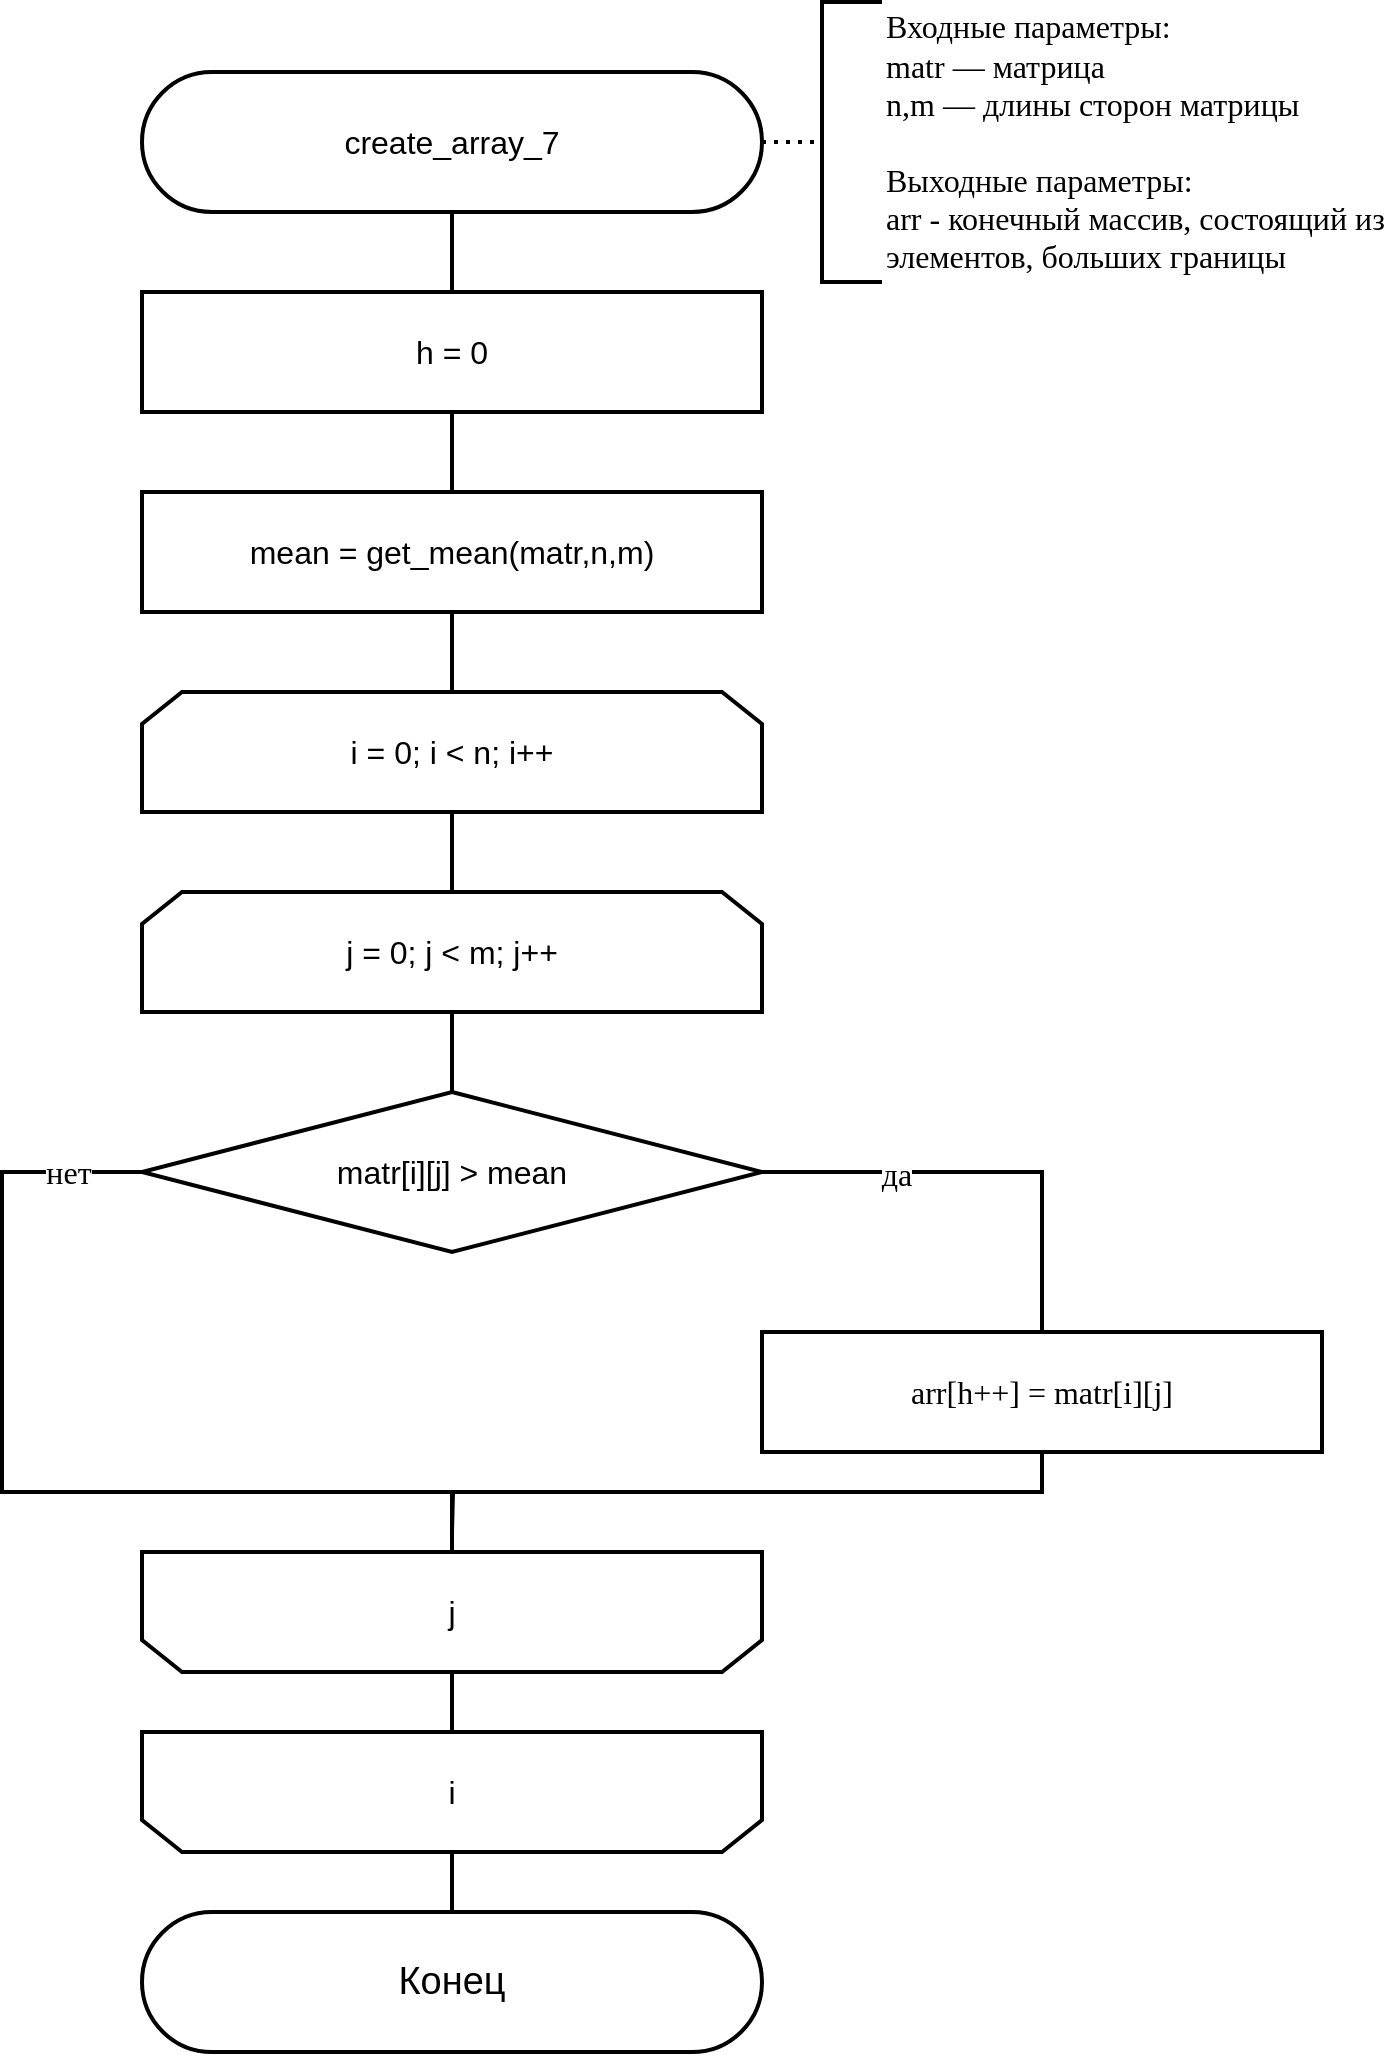 <mxfile version="22.1.3" type="device" pages="3">
  <diagram name="EndsWith3AndWith5UnderMinorDiagonalCount" id="fk6J86xwY50ENDCyKhGJ">
    <mxGraphModel dx="2049" dy="1083" grid="0" gridSize="10" guides="1" tooltips="1" connect="1" arrows="1" fold="1" page="1" pageScale="1" pageWidth="1600" pageHeight="1200" math="0" shadow="0">
      <root>
        <mxCell id="0" />
        <mxCell id="1" parent="0" />
        <mxCell id="Dx3A27PK3qYm2y0LI6H_-5" style="edgeStyle=orthogonalEdgeStyle;rounded=0;orthogonalLoop=1;jettySize=auto;html=1;exitX=0.5;exitY=1;exitDx=0;exitDy=0;entryX=0.5;entryY=0;entryDx=0;entryDy=0;fontFamily=Helvetica;fontSize=16;fontColor=default;endArrow=none;endFill=0;strokeWidth=2;" parent="1" source="Dx3A27PK3qYm2y0LI6H_-1" target="Dx3A27PK3qYm2y0LI6H_-4" edge="1">
          <mxGeometry relative="1" as="geometry" />
        </mxCell>
        <mxCell id="Dx3A27PK3qYm2y0LI6H_-1" value="&lt;font style=&quot;font-size: 16px;&quot;&gt;create_array_7&lt;/font&gt;" style="rounded=1;whiteSpace=wrap;html=1;arcSize=50;strokeWidth=2;fontFamily=Helvetica;fontSize=16;" parent="1" vertex="1">
          <mxGeometry x="380" y="180" width="310" height="70" as="geometry" />
        </mxCell>
        <mxCell id="Dx3A27PK3qYm2y0LI6H_-2" value="&lt;font face=&quot;Cascadia Mono&quot; style=&quot;font-size: 16px;&quot;&gt;Входные параметры:&lt;br style=&quot;font-size: 16px;&quot;&gt;matr — матрица&lt;br style=&quot;font-size: 16px;&quot;&gt;n,m — длины сторон матрицы&lt;br style=&quot;font-size: 16px;&quot;&gt;&lt;br style=&quot;font-size: 16px;&quot;&gt;Выходные параметры:&lt;br style=&quot;font-size: 16px;&quot;&gt;arr - конечный массив, состоящий из&lt;br&gt;элементов, больших границы&lt;br style=&quot;font-size: 16px;&quot;&gt;&lt;/font&gt;" style="strokeWidth=2;html=1;shape=mxgraph.flowchart.annotation_1;align=left;pointerEvents=1;rounded=1;strokeColor=default;verticalAlign=middle;fontFamily=Helvetica;fontSize=16;fontColor=default;fillColor=default;spacingLeft=30;" parent="1" vertex="1">
          <mxGeometry x="720" y="145" width="30" height="140" as="geometry" />
        </mxCell>
        <mxCell id="Dx3A27PK3qYm2y0LI6H_-3" style="rounded=0;orthogonalLoop=1;jettySize=auto;html=1;exitX=1;exitY=0.5;exitDx=0;exitDy=0;entryX=0;entryY=0.5;entryDx=0;entryDy=0;entryPerimeter=0;fontFamily=Helvetica;fontSize=16;fontColor=default;dashed=1;strokeWidth=2;endArrow=none;endFill=0;dashPattern=1 2;" parent="1" source="Dx3A27PK3qYm2y0LI6H_-1" target="Dx3A27PK3qYm2y0LI6H_-2" edge="1">
          <mxGeometry relative="1" as="geometry" />
        </mxCell>
        <mxCell id="Dx3A27PK3qYm2y0LI6H_-7" style="edgeStyle=orthogonalEdgeStyle;shape=connector;rounded=0;orthogonalLoop=1;jettySize=auto;html=1;exitX=0.5;exitY=1;exitDx=0;exitDy=0;entryX=0.5;entryY=0;entryDx=0;entryDy=0;labelBackgroundColor=default;strokeColor=default;strokeWidth=2;align=center;verticalAlign=middle;fontFamily=Helvetica;fontSize=16;fontColor=default;endArrow=none;endFill=0;" parent="1" source="Dx3A27PK3qYm2y0LI6H_-4" target="Dx3A27PK3qYm2y0LI6H_-6" edge="1">
          <mxGeometry relative="1" as="geometry" />
        </mxCell>
        <mxCell id="Dx3A27PK3qYm2y0LI6H_-4" value="h = 0" style="rounded=0;whiteSpace=wrap;html=1;strokeColor=default;strokeWidth=2;align=center;verticalAlign=middle;fontFamily=Helvetica;fontSize=16;fontColor=default;fillColor=default;" parent="1" vertex="1">
          <mxGeometry x="380" y="290" width="310" height="60" as="geometry" />
        </mxCell>
        <mxCell id="Dx3A27PK3qYm2y0LI6H_-11" style="edgeStyle=orthogonalEdgeStyle;shape=connector;rounded=0;orthogonalLoop=1;jettySize=auto;html=1;exitX=0.5;exitY=1;exitDx=0;exitDy=0;entryX=0.5;entryY=0;entryDx=0;entryDy=0;labelBackgroundColor=default;strokeColor=default;strokeWidth=2;align=center;verticalAlign=middle;fontFamily=Helvetica;fontSize=16;fontColor=default;endArrow=none;endFill=0;" parent="1" source="Dx3A27PK3qYm2y0LI6H_-6" target="Dx3A27PK3qYm2y0LI6H_-9" edge="1">
          <mxGeometry relative="1" as="geometry" />
        </mxCell>
        <mxCell id="Dx3A27PK3qYm2y0LI6H_-6" value="mean = get_mean(matr,n,m)" style="rounded=0;whiteSpace=wrap;html=1;strokeColor=default;strokeWidth=2;align=center;verticalAlign=middle;fontFamily=Helvetica;fontSize=16;fontColor=default;fillColor=default;" parent="1" vertex="1">
          <mxGeometry x="380" y="390" width="310" height="60" as="geometry" />
        </mxCell>
        <mxCell id="Dx3A27PK3qYm2y0LI6H_-15" style="edgeStyle=orthogonalEdgeStyle;shape=connector;rounded=0;orthogonalLoop=1;jettySize=auto;html=1;exitX=0.5;exitY=1;exitDx=0;exitDy=0;entryX=0.5;entryY=0;entryDx=0;entryDy=0;labelBackgroundColor=default;strokeColor=default;strokeWidth=2;align=center;verticalAlign=middle;fontFamily=Cascadia Mono;fontSize=16;fontColor=default;endArrow=none;endFill=0;" parent="1" source="Dx3A27PK3qYm2y0LI6H_-9" target="Dx3A27PK3qYm2y0LI6H_-12" edge="1">
          <mxGeometry relative="1" as="geometry" />
        </mxCell>
        <mxCell id="Dx3A27PK3qYm2y0LI6H_-9" value="i = 0; i &amp;lt; n; i++" style="shape=loopLimit;whiteSpace=wrap;html=1;rounded=0;strokeColor=default;strokeWidth=2;align=center;verticalAlign=middle;fontFamily=Helvetica;fontSize=16;fontColor=default;fillColor=default;arcSize=0;" parent="1" vertex="1">
          <mxGeometry x="380" y="490" width="310" height="60" as="geometry" />
        </mxCell>
        <mxCell id="Dx3A27PK3qYm2y0LI6H_-14" style="edgeStyle=orthogonalEdgeStyle;shape=connector;rounded=0;orthogonalLoop=1;jettySize=auto;html=1;exitX=0.5;exitY=1;exitDx=0;exitDy=0;entryX=0.5;entryY=0;entryDx=0;entryDy=0;labelBackgroundColor=default;strokeColor=default;strokeWidth=2;align=center;verticalAlign=middle;fontFamily=Cascadia Mono;fontSize=16;fontColor=default;endArrow=none;endFill=0;" parent="1" source="Dx3A27PK3qYm2y0LI6H_-10" target="Dx3A27PK3qYm2y0LI6H_-13" edge="1">
          <mxGeometry relative="1" as="geometry" />
        </mxCell>
        <mxCell id="Dx3A27PK3qYm2y0LI6H_-10" value="j" style="shape=loopLimit;whiteSpace=wrap;html=1;rounded=1;strokeColor=default;strokeWidth=2;align=center;verticalAlign=middle;fontFamily=Helvetica;fontSize=16;fontColor=default;fillColor=default;arcSize=0;flipV=1;" parent="1" vertex="1">
          <mxGeometry x="380" y="920" width="310" height="60" as="geometry" />
        </mxCell>
        <mxCell id="Dx3A27PK3qYm2y0LI6H_-17" style="edgeStyle=orthogonalEdgeStyle;shape=connector;rounded=0;orthogonalLoop=1;jettySize=auto;html=1;exitX=0.5;exitY=1;exitDx=0;exitDy=0;entryX=0.5;entryY=0;entryDx=0;entryDy=0;labelBackgroundColor=default;strokeColor=default;strokeWidth=2;align=center;verticalAlign=middle;fontFamily=Cascadia Mono;fontSize=16;fontColor=default;endArrow=none;endFill=0;" parent="1" source="Dx3A27PK3qYm2y0LI6H_-12" target="Dx3A27PK3qYm2y0LI6H_-16" edge="1">
          <mxGeometry relative="1" as="geometry" />
        </mxCell>
        <mxCell id="Dx3A27PK3qYm2y0LI6H_-12" value="j = 0; j &amp;lt; m; j++" style="shape=loopLimit;whiteSpace=wrap;html=1;rounded=0;strokeColor=default;strokeWidth=2;align=center;verticalAlign=middle;fontFamily=Helvetica;fontSize=16;fontColor=default;fillColor=default;arcSize=0;size=20;" parent="1" vertex="1">
          <mxGeometry x="380" y="590" width="310" height="60" as="geometry" />
        </mxCell>
        <mxCell id="Dx3A27PK3qYm2y0LI6H_-34" style="edgeStyle=orthogonalEdgeStyle;shape=connector;rounded=0;orthogonalLoop=1;jettySize=auto;html=1;exitX=0.5;exitY=1;exitDx=0;exitDy=0;entryX=0.5;entryY=0;entryDx=0;entryDy=0;labelBackgroundColor=default;strokeColor=default;strokeWidth=2;align=center;verticalAlign=middle;fontFamily=Cascadia Mono;fontSize=16;fontColor=default;endArrow=none;endFill=0;" parent="1" source="Dx3A27PK3qYm2y0LI6H_-13" target="Dx3A27PK3qYm2y0LI6H_-33" edge="1">
          <mxGeometry relative="1" as="geometry" />
        </mxCell>
        <mxCell id="Dx3A27PK3qYm2y0LI6H_-13" value="i" style="shape=loopLimit;whiteSpace=wrap;html=1;rounded=1;strokeColor=default;strokeWidth=2;align=center;verticalAlign=middle;fontFamily=Helvetica;fontSize=16;fontColor=default;fillColor=default;arcSize=0;flipV=1;" parent="1" vertex="1">
          <mxGeometry x="380" y="1010" width="310" height="60" as="geometry" />
        </mxCell>
        <mxCell id="Dx3A27PK3qYm2y0LI6H_-19" style="edgeStyle=orthogonalEdgeStyle;shape=connector;rounded=0;orthogonalLoop=1;jettySize=auto;html=1;exitX=1;exitY=0.5;exitDx=0;exitDy=0;entryX=0.5;entryY=0;entryDx=0;entryDy=0;labelBackgroundColor=default;strokeColor=default;strokeWidth=2;align=center;verticalAlign=middle;fontFamily=Cascadia Mono;fontSize=16;fontColor=default;endArrow=none;endFill=0;" parent="1" source="Dx3A27PK3qYm2y0LI6H_-16" target="Dx3A27PK3qYm2y0LI6H_-18" edge="1">
          <mxGeometry relative="1" as="geometry" />
        </mxCell>
        <mxCell id="Dx3A27PK3qYm2y0LI6H_-28" value="да" style="edgeLabel;html=1;align=center;verticalAlign=middle;resizable=0;points=[];fontSize=16;fontFamily=Cascadia Mono;fontColor=default;" parent="Dx3A27PK3qYm2y0LI6H_-19" vertex="1" connectable="0">
          <mxGeometry x="-0.39" y="-1" relative="1" as="geometry">
            <mxPoint as="offset" />
          </mxGeometry>
        </mxCell>
        <mxCell id="Dx3A27PK3qYm2y0LI6H_-26" style="edgeStyle=orthogonalEdgeStyle;shape=connector;rounded=0;orthogonalLoop=1;jettySize=auto;html=1;exitX=0;exitY=0.5;exitDx=0;exitDy=0;labelBackgroundColor=default;strokeColor=default;strokeWidth=2;align=center;verticalAlign=middle;fontFamily=Cascadia Mono;fontSize=16;fontColor=default;endArrow=none;endFill=0;entryX=0.5;entryY=0;entryDx=0;entryDy=0;" parent="1" source="Dx3A27PK3qYm2y0LI6H_-16" target="Dx3A27PK3qYm2y0LI6H_-10" edge="1">
          <mxGeometry relative="1" as="geometry">
            <Array as="points">
              <mxPoint x="310" y="730" />
              <mxPoint x="310" y="890" />
              <mxPoint x="535" y="890" />
            </Array>
            <mxPoint x="530" y="980" as="targetPoint" />
          </mxGeometry>
        </mxCell>
        <mxCell id="Dx3A27PK3qYm2y0LI6H_-27" value="нет" style="edgeLabel;html=1;align=center;verticalAlign=middle;resizable=0;points=[];fontSize=16;fontFamily=Cascadia Mono;fontColor=default;" parent="Dx3A27PK3qYm2y0LI6H_-26" vertex="1" connectable="0">
          <mxGeometry x="-0.848" y="5" relative="1" as="geometry">
            <mxPoint y="-5" as="offset" />
          </mxGeometry>
        </mxCell>
        <mxCell id="Dx3A27PK3qYm2y0LI6H_-16" value="matr[i][j] &amp;gt; mean" style="rhombus;whiteSpace=wrap;html=1;rounded=0;strokeColor=default;strokeWidth=2;align=center;verticalAlign=middle;fontFamily=Helvetica;fontSize=16;fontColor=default;fillColor=default;arcSize=0;" parent="1" vertex="1">
          <mxGeometry x="380" y="690" width="310" height="80" as="geometry" />
        </mxCell>
        <mxCell id="Dx3A27PK3qYm2y0LI6H_-25" style="edgeStyle=orthogonalEdgeStyle;shape=connector;rounded=0;orthogonalLoop=1;jettySize=auto;html=1;exitX=0.5;exitY=1;exitDx=0;exitDy=0;entryX=0.5;entryY=0;entryDx=0;entryDy=0;labelBackgroundColor=default;strokeColor=default;strokeWidth=2;align=center;verticalAlign=middle;fontFamily=Cascadia Mono;fontSize=16;fontColor=default;endArrow=none;endFill=0;" parent="1" source="Dx3A27PK3qYm2y0LI6H_-18" edge="1">
          <mxGeometry relative="1" as="geometry">
            <mxPoint x="535" y="910" as="targetPoint" />
          </mxGeometry>
        </mxCell>
        <mxCell id="Dx3A27PK3qYm2y0LI6H_-18" value="arr[h++] = matr[i][j]" style="rounded=0;whiteSpace=wrap;html=1;strokeColor=default;strokeWidth=2;align=center;verticalAlign=middle;fontFamily=Cascadia Mono;fontSize=16;fontColor=default;fillColor=default;" parent="1" vertex="1">
          <mxGeometry x="690" y="810" width="280" height="60" as="geometry" />
        </mxCell>
        <mxCell id="Dx3A27PK3qYm2y0LI6H_-33" value="&lt;font style=&quot;font-size: 19px;&quot;&gt;Конец&lt;/font&gt;" style="rounded=1;whiteSpace=wrap;html=1;arcSize=50;strokeWidth=2;fontFamily=Helvetica;fontSize=19;" parent="1" vertex="1">
          <mxGeometry x="380" y="1100" width="310" height="70" as="geometry" />
        </mxCell>
      </root>
    </mxGraphModel>
  </diagram>
  <diagram id="q-QGk_TiaAlGRaMOx_p1" name="CreateArrayAboveThreshold">
    <mxGraphModel dx="1371" dy="884" grid="1" gridSize="10" guides="1" tooltips="1" connect="1" arrows="1" fold="1" page="1" pageScale="1" pageWidth="1600" pageHeight="1200" math="0" shadow="0">
      <root>
        <mxCell id="0" />
        <mxCell id="1" parent="0" />
        <mxCell id="G_j7bIVwT-zga_MA3Yqq-1" style="edgeStyle=orthogonalEdgeStyle;rounded=0;orthogonalLoop=1;jettySize=auto;html=1;exitX=0.5;exitY=1;exitDx=0;exitDy=0;entryX=0.5;entryY=0;entryDx=0;entryDy=0;fontFamily=Helvetica;fontSize=12;fontColor=default;endArrow=none;endFill=0;strokeWidth=2;" edge="1" parent="1" source="G_j7bIVwT-zga_MA3Yqq-2" target="G_j7bIVwT-zga_MA3Yqq-6">
          <mxGeometry relative="1" as="geometry" />
        </mxCell>
        <mxCell id="G_j7bIVwT-zga_MA3Yqq-2" value="&lt;font face=&quot;Cascadia Mono&quot;&gt;CreateArrayAboveThreshold&lt;/font&gt;" style="rounded=1;whiteSpace=wrap;html=1;arcSize=50;strokeWidth=2;" vertex="1" parent="1">
          <mxGeometry x="380" y="180" width="310" height="70" as="geometry" />
        </mxCell>
        <mxCell id="G_j7bIVwT-zga_MA3Yqq-3" value="&lt;font face=&quot;Cascadia Mono&quot;&gt;Входные параметры:&lt;br&gt;matrix — матрица&lt;br&gt;sideLength — длина стороны квадратной матрицы&lt;br&gt;threshold — граница, выше к-рой будут&lt;br&gt;выбираться числа&lt;br&gt;&lt;br&gt;Выходные параметры:&lt;br&gt;arrayLength — длина массива&lt;br&gt;&lt;br&gt;Возвращает:&lt;br&gt;новый массив&lt;br&gt;&lt;/font&gt;" style="strokeWidth=2;html=1;shape=mxgraph.flowchart.annotation_1;align=left;pointerEvents=1;rounded=1;strokeColor=default;verticalAlign=middle;fontFamily=Helvetica;fontSize=12;fontColor=default;fillColor=default;spacingLeft=30;" vertex="1" parent="1">
          <mxGeometry x="720" y="145" width="30" height="185" as="geometry" />
        </mxCell>
        <mxCell id="G_j7bIVwT-zga_MA3Yqq-4" style="rounded=0;orthogonalLoop=1;jettySize=auto;html=1;exitX=1;exitY=0.5;exitDx=0;exitDy=0;entryX=0;entryY=0.5;entryDx=0;entryDy=0;entryPerimeter=0;fontFamily=Helvetica;fontSize=12;fontColor=default;dashed=1;strokeWidth=2;endArrow=none;endFill=0;dashPattern=1 2;" edge="1" parent="1" source="G_j7bIVwT-zga_MA3Yqq-2" target="G_j7bIVwT-zga_MA3Yqq-3">
          <mxGeometry relative="1" as="geometry" />
        </mxCell>
        <mxCell id="G_j7bIVwT-zga_MA3Yqq-5" style="edgeStyle=orthogonalEdgeStyle;shape=connector;rounded=0;orthogonalLoop=1;jettySize=auto;html=1;exitX=0.5;exitY=1;exitDx=0;exitDy=0;entryX=0.5;entryY=0;entryDx=0;entryDy=0;labelBackgroundColor=default;strokeColor=default;strokeWidth=2;align=center;verticalAlign=middle;fontFamily=Helvetica;fontSize=12;fontColor=default;endArrow=none;endFill=0;" edge="1" parent="1" source="G_j7bIVwT-zga_MA3Yqq-6" target="G_j7bIVwT-zga_MA3Yqq-8">
          <mxGeometry relative="1" as="geometry" />
        </mxCell>
        <mxCell id="G_j7bIVwT-zga_MA3Yqq-6" value="arr = new int[sideLength * sideLength]" style="rounded=0;whiteSpace=wrap;html=1;strokeColor=default;strokeWidth=2;align=center;verticalAlign=middle;fontFamily=Cascadia Mono;fontSize=12;fontColor=default;fillColor=default;" vertex="1" parent="1">
          <mxGeometry x="380" y="290" width="310" height="60" as="geometry" />
        </mxCell>
        <mxCell id="G_j7bIVwT-zga_MA3Yqq-7" style="edgeStyle=orthogonalEdgeStyle;shape=connector;rounded=0;orthogonalLoop=1;jettySize=auto;html=1;exitX=0.5;exitY=1;exitDx=0;exitDy=0;entryX=0.5;entryY=0;entryDx=0;entryDy=0;labelBackgroundColor=default;strokeColor=default;strokeWidth=2;align=center;verticalAlign=middle;fontFamily=Helvetica;fontSize=12;fontColor=default;endArrow=none;endFill=0;" edge="1" parent="1" source="G_j7bIVwT-zga_MA3Yqq-8" target="G_j7bIVwT-zga_MA3Yqq-10">
          <mxGeometry relative="1" as="geometry" />
        </mxCell>
        <mxCell id="G_j7bIVwT-zga_MA3Yqq-8" value="arrayLength = 0" style="rounded=0;whiteSpace=wrap;html=1;strokeColor=default;strokeWidth=2;align=center;verticalAlign=middle;fontFamily=Cascadia Mono;fontSize=12;fontColor=default;fillColor=default;" vertex="1" parent="1">
          <mxGeometry x="380" y="390" width="310" height="60" as="geometry" />
        </mxCell>
        <mxCell id="G_j7bIVwT-zga_MA3Yqq-9" style="edgeStyle=orthogonalEdgeStyle;shape=connector;rounded=0;orthogonalLoop=1;jettySize=auto;html=1;exitX=0.5;exitY=1;exitDx=0;exitDy=0;entryX=0.5;entryY=0;entryDx=0;entryDy=0;labelBackgroundColor=default;strokeColor=default;strokeWidth=2;align=center;verticalAlign=middle;fontFamily=Cascadia Mono;fontSize=12;fontColor=default;endArrow=none;endFill=0;" edge="1" parent="1" source="G_j7bIVwT-zga_MA3Yqq-10" target="G_j7bIVwT-zga_MA3Yqq-14">
          <mxGeometry relative="1" as="geometry" />
        </mxCell>
        <mxCell id="G_j7bIVwT-zga_MA3Yqq-10" value="i = 0; i &amp;lt; sideLength; i++" style="shape=loopLimit;whiteSpace=wrap;html=1;rounded=0;strokeColor=default;strokeWidth=2;align=center;verticalAlign=middle;fontFamily=Cascadia Mono;fontSize=12;fontColor=default;fillColor=default;arcSize=0;" vertex="1" parent="1">
          <mxGeometry x="380" y="490" width="310" height="60" as="geometry" />
        </mxCell>
        <mxCell id="G_j7bIVwT-zga_MA3Yqq-11" style="edgeStyle=orthogonalEdgeStyle;shape=connector;rounded=0;orthogonalLoop=1;jettySize=auto;html=1;exitX=0.5;exitY=1;exitDx=0;exitDy=0;entryX=0.5;entryY=0;entryDx=0;entryDy=0;labelBackgroundColor=default;strokeColor=default;strokeWidth=2;align=center;verticalAlign=middle;fontFamily=Cascadia Mono;fontSize=12;fontColor=default;endArrow=none;endFill=0;" edge="1" parent="1" source="G_j7bIVwT-zga_MA3Yqq-12" target="G_j7bIVwT-zga_MA3Yqq-16">
          <mxGeometry relative="1" as="geometry" />
        </mxCell>
        <mxCell id="G_j7bIVwT-zga_MA3Yqq-12" value="j" style="shape=loopLimit;whiteSpace=wrap;html=1;rounded=1;strokeColor=default;strokeWidth=2;align=center;verticalAlign=middle;fontFamily=Cascadia Mono;fontSize=12;fontColor=default;fillColor=default;arcSize=0;flipV=1;" vertex="1" parent="1">
          <mxGeometry x="380" y="910" width="310" height="60" as="geometry" />
        </mxCell>
        <mxCell id="G_j7bIVwT-zga_MA3Yqq-13" style="edgeStyle=orthogonalEdgeStyle;shape=connector;rounded=0;orthogonalLoop=1;jettySize=auto;html=1;exitX=0.5;exitY=1;exitDx=0;exitDy=0;entryX=0.5;entryY=0;entryDx=0;entryDy=0;labelBackgroundColor=default;strokeColor=default;strokeWidth=2;align=center;verticalAlign=middle;fontFamily=Cascadia Mono;fontSize=12;fontColor=default;endArrow=none;endFill=0;" edge="1" parent="1" source="G_j7bIVwT-zga_MA3Yqq-14" target="G_j7bIVwT-zga_MA3Yqq-21">
          <mxGeometry relative="1" as="geometry" />
        </mxCell>
        <mxCell id="G_j7bIVwT-zga_MA3Yqq-14" value="j = 0; j &amp;lt; sideLength; j++" style="shape=loopLimit;whiteSpace=wrap;html=1;rounded=0;strokeColor=default;strokeWidth=2;align=center;verticalAlign=middle;fontFamily=Cascadia Mono;fontSize=12;fontColor=default;fillColor=default;arcSize=0;size=20;" vertex="1" parent="1">
          <mxGeometry x="380" y="590" width="310" height="60" as="geometry" />
        </mxCell>
        <mxCell id="G_j7bIVwT-zga_MA3Yqq-33" style="edgeStyle=orthogonalEdgeStyle;shape=connector;rounded=0;orthogonalLoop=1;jettySize=auto;html=1;exitX=0.5;exitY=1;exitDx=0;exitDy=0;entryX=0.5;entryY=0;entryDx=0;entryDy=0;labelBackgroundColor=default;strokeColor=default;strokeWidth=2;align=center;verticalAlign=middle;fontFamily=Cascadia Mono;fontSize=12;fontColor=default;endArrow=none;endFill=0;" edge="1" parent="1" source="G_j7bIVwT-zga_MA3Yqq-16" target="G_j7bIVwT-zga_MA3Yqq-32">
          <mxGeometry relative="1" as="geometry" />
        </mxCell>
        <mxCell id="G_j7bIVwT-zga_MA3Yqq-16" value="i" style="shape=loopLimit;whiteSpace=wrap;html=1;rounded=1;strokeColor=default;strokeWidth=2;align=center;verticalAlign=middle;fontFamily=Cascadia Mono;fontSize=12;fontColor=default;fillColor=default;arcSize=0;flipV=1;" vertex="1" parent="1">
          <mxGeometry x="380" y="1010" width="310" height="60" as="geometry" />
        </mxCell>
        <mxCell id="G_j7bIVwT-zga_MA3Yqq-17" style="edgeStyle=orthogonalEdgeStyle;shape=connector;rounded=0;orthogonalLoop=1;jettySize=auto;html=1;exitX=1;exitY=0.5;exitDx=0;exitDy=0;entryX=0.5;entryY=0;entryDx=0;entryDy=0;labelBackgroundColor=default;strokeColor=default;strokeWidth=2;align=center;verticalAlign=middle;fontFamily=Cascadia Mono;fontSize=12;fontColor=default;endArrow=none;endFill=0;" edge="1" parent="1" source="G_j7bIVwT-zga_MA3Yqq-21" target="G_j7bIVwT-zga_MA3Yqq-23">
          <mxGeometry relative="1" as="geometry" />
        </mxCell>
        <mxCell id="G_j7bIVwT-zga_MA3Yqq-18" value="да" style="edgeLabel;html=1;align=center;verticalAlign=middle;resizable=0;points=[];fontSize=12;fontFamily=Cascadia Mono;fontColor=default;" vertex="1" connectable="0" parent="G_j7bIVwT-zga_MA3Yqq-17">
          <mxGeometry x="-0.39" y="-1" relative="1" as="geometry">
            <mxPoint as="offset" />
          </mxGeometry>
        </mxCell>
        <mxCell id="G_j7bIVwT-zga_MA3Yqq-19" style="edgeStyle=orthogonalEdgeStyle;shape=connector;rounded=0;orthogonalLoop=1;jettySize=auto;html=1;exitX=0;exitY=0.5;exitDx=0;exitDy=0;entryX=0.5;entryY=0;entryDx=0;entryDy=0;labelBackgroundColor=default;strokeColor=default;strokeWidth=2;align=center;verticalAlign=middle;fontFamily=Cascadia Mono;fontSize=12;fontColor=default;endArrow=none;endFill=0;" edge="1" parent="1" source="G_j7bIVwT-zga_MA3Yqq-21">
          <mxGeometry relative="1" as="geometry">
            <Array as="points">
              <mxPoint x="310" y="730" />
              <mxPoint x="310" y="890" />
              <mxPoint x="535" y="890" />
            </Array>
            <mxPoint x="535" y="910" as="targetPoint" />
          </mxGeometry>
        </mxCell>
        <mxCell id="G_j7bIVwT-zga_MA3Yqq-20" value="нет" style="edgeLabel;html=1;align=center;verticalAlign=middle;resizable=0;points=[];fontSize=12;fontFamily=Cascadia Mono;fontColor=default;" vertex="1" connectable="0" parent="G_j7bIVwT-zga_MA3Yqq-19">
          <mxGeometry x="-0.848" y="5" relative="1" as="geometry">
            <mxPoint y="-5" as="offset" />
          </mxGeometry>
        </mxCell>
        <mxCell id="G_j7bIVwT-zga_MA3Yqq-21" value="matrix[i][j] &amp;gt; threshold" style="rhombus;whiteSpace=wrap;html=1;rounded=0;strokeColor=default;strokeWidth=2;align=center;verticalAlign=middle;fontFamily=Cascadia Mono;fontSize=12;fontColor=default;fillColor=default;arcSize=0;" vertex="1" parent="1">
          <mxGeometry x="380" y="690" width="310" height="80" as="geometry" />
        </mxCell>
        <mxCell id="G_j7bIVwT-zga_MA3Yqq-22" style="edgeStyle=orthogonalEdgeStyle;shape=connector;rounded=0;orthogonalLoop=1;jettySize=auto;html=1;exitX=0.5;exitY=1;exitDx=0;exitDy=0;entryX=0.5;entryY=0;entryDx=0;entryDy=0;labelBackgroundColor=default;strokeColor=default;strokeWidth=2;align=center;verticalAlign=middle;fontFamily=Cascadia Mono;fontSize=12;fontColor=default;endArrow=none;endFill=0;" edge="1" parent="1" source="G_j7bIVwT-zga_MA3Yqq-23">
          <mxGeometry relative="1" as="geometry">
            <mxPoint x="535" y="910" as="targetPoint" />
          </mxGeometry>
        </mxCell>
        <mxCell id="G_j7bIVwT-zga_MA3Yqq-23" value="arr[arrayLength++] = matrix[i][j]" style="rounded=0;whiteSpace=wrap;html=1;strokeColor=default;strokeWidth=2;align=center;verticalAlign=middle;fontFamily=Cascadia Mono;fontSize=12;fontColor=default;fillColor=default;" vertex="1" parent="1">
          <mxGeometry x="690" y="810" width="280" height="60" as="geometry" />
        </mxCell>
        <mxCell id="G_j7bIVwT-zga_MA3Yqq-31" value="&lt;font face=&quot;Cascadia Mono&quot;&gt;Конец&lt;/font&gt;" style="rounded=1;whiteSpace=wrap;html=1;arcSize=50;strokeWidth=2;" vertex="1" parent="1">
          <mxGeometry x="380" y="1210" width="310" height="70" as="geometry" />
        </mxCell>
        <mxCell id="G_j7bIVwT-zga_MA3Yqq-34" style="edgeStyle=orthogonalEdgeStyle;shape=connector;rounded=0;orthogonalLoop=1;jettySize=auto;html=1;exitX=0.5;exitY=1;exitDx=0;exitDy=0;entryX=0.5;entryY=0;entryDx=0;entryDy=0;labelBackgroundColor=default;strokeColor=default;strokeWidth=2;align=center;verticalAlign=middle;fontFamily=Cascadia Mono;fontSize=12;fontColor=default;endArrow=none;endFill=0;" edge="1" parent="1" source="G_j7bIVwT-zga_MA3Yqq-32" target="G_j7bIVwT-zga_MA3Yqq-31">
          <mxGeometry relative="1" as="geometry" />
        </mxCell>
        <mxCell id="G_j7bIVwT-zga_MA3Yqq-32" value="CreateArrayAboveThreshold =&amp;nbsp;arr" style="rounded=0;whiteSpace=wrap;html=1;strokeColor=default;strokeWidth=2;align=center;verticalAlign=middle;fontFamily=Cascadia Mono;fontSize=12;fontColor=default;fillColor=default;" vertex="1" parent="1">
          <mxGeometry x="380" y="1110" width="310" height="60" as="geometry" />
        </mxCell>
      </root>
    </mxGraphModel>
  </diagram>
  <diagram name="Событийная" id="B7xPLeffQVeUZEq0d7PA">
    <mxGraphModel dx="1371" dy="884" grid="1" gridSize="10" guides="1" tooltips="1" connect="1" arrows="1" fold="1" page="1" pageScale="1" pageWidth="1600" pageHeight="1200" math="0" shadow="0">
      <root>
        <mxCell id="LgfqwrdV0chA7b1CduBd-0" />
        <mxCell id="LgfqwrdV0chA7b1CduBd-1" parent="LgfqwrdV0chA7b1CduBd-0" />
        <mxCell id="1lx8gkwl_eHs_idbSP_l-10" style="edgeStyle=orthogonalEdgeStyle;shape=connector;rounded=0;orthogonalLoop=1;jettySize=auto;html=1;exitX=0.5;exitY=1;exitDx=0;exitDy=0;labelBackgroundColor=default;strokeColor=default;strokeWidth=2;align=center;verticalAlign=middle;fontFamily=Cascadia Mono;fontSize=12;fontColor=default;endArrow=none;endFill=0;" edge="1" parent="LgfqwrdV0chA7b1CduBd-1" source="LgfqwrdV0chA7b1CduBd-3" target="1lx8gkwl_eHs_idbSP_l-0">
          <mxGeometry relative="1" as="geometry" />
        </mxCell>
        <mxCell id="LgfqwrdV0chA7b1CduBd-3" value="&lt;font face=&quot;Cascadia Mono&quot;&gt;CalculateButton_Click&lt;/font&gt;" style="rounded=1;whiteSpace=wrap;html=1;arcSize=50;strokeWidth=2;" vertex="1" parent="LgfqwrdV0chA7b1CduBd-1">
          <mxGeometry x="380" y="180" width="310" height="70" as="geometry" />
        </mxCell>
        <mxCell id="1lx8gkwl_eHs_idbSP_l-9" style="edgeStyle=orthogonalEdgeStyle;shape=connector;rounded=0;orthogonalLoop=1;jettySize=auto;html=1;exitX=0.5;exitY=1;exitDx=0;exitDy=0;entryX=0.5;entryY=0;entryDx=0;entryDy=0;labelBackgroundColor=default;strokeColor=default;strokeWidth=2;align=center;verticalAlign=middle;fontFamily=Cascadia Mono;fontSize=12;fontColor=default;endArrow=none;endFill=0;" edge="1" parent="LgfqwrdV0chA7b1CduBd-1" source="LgfqwrdV0chA7b1CduBd-9" target="1lx8gkwl_eHs_idbSP_l-3">
          <mxGeometry relative="1" as="geometry" />
        </mxCell>
        <mxCell id="LgfqwrdV0chA7b1CduBd-9" value="arrayLength = 0" style="rounded=0;whiteSpace=wrap;html=1;strokeColor=default;strokeWidth=2;align=center;verticalAlign=middle;fontFamily=Cascadia Mono;fontSize=12;fontColor=default;fillColor=default;" vertex="1" parent="LgfqwrdV0chA7b1CduBd-1">
          <mxGeometry x="380" y="390" width="310" height="60" as="geometry" />
        </mxCell>
        <mxCell id="LgfqwrdV0chA7b1CduBd-25" value="&lt;font face=&quot;Cascadia Mono&quot;&gt;Конец&lt;/font&gt;" style="rounded=1;whiteSpace=wrap;html=1;arcSize=50;strokeWidth=2;" vertex="1" parent="LgfqwrdV0chA7b1CduBd-1">
          <mxGeometry x="380" y="1320" width="310" height="70" as="geometry" />
        </mxCell>
        <mxCell id="LgfqwrdV0chA7b1CduBd-26" style="edgeStyle=orthogonalEdgeStyle;shape=connector;rounded=0;orthogonalLoop=1;jettySize=auto;html=1;exitX=0.5;exitY=1;exitDx=0;exitDy=0;entryX=0.5;entryY=0;entryDx=0;entryDy=0;labelBackgroundColor=default;strokeColor=default;strokeWidth=2;align=center;verticalAlign=middle;fontFamily=Cascadia Mono;fontSize=12;fontColor=default;endArrow=none;endFill=0;" edge="1" parent="LgfqwrdV0chA7b1CduBd-1" source="LgfqwrdV0chA7b1CduBd-27" target="LgfqwrdV0chA7b1CduBd-25">
          <mxGeometry relative="1" as="geometry" />
        </mxCell>
        <mxCell id="LgfqwrdV0chA7b1CduBd-27" value="delete[] arrayAboveThreshold" style="rounded=0;whiteSpace=wrap;html=1;strokeColor=default;strokeWidth=2;align=center;verticalAlign=middle;fontFamily=Cascadia Mono;fontSize=12;fontColor=default;fillColor=default;" vertex="1" parent="LgfqwrdV0chA7b1CduBd-1">
          <mxGeometry x="380" y="1220" width="310" height="60" as="geometry" />
        </mxCell>
        <mxCell id="1lx8gkwl_eHs_idbSP_l-1" style="edgeStyle=orthogonalEdgeStyle;shape=connector;rounded=0;orthogonalLoop=1;jettySize=auto;html=1;exitX=0.5;exitY=1;exitDx=0;exitDy=0;labelBackgroundColor=default;strokeColor=default;strokeWidth=2;align=center;verticalAlign=middle;fontFamily=Cascadia Mono;fontSize=12;fontColor=default;endArrow=none;endFill=0;" edge="1" parent="LgfqwrdV0chA7b1CduBd-1" source="1lx8gkwl_eHs_idbSP_l-0" target="LgfqwrdV0chA7b1CduBd-9">
          <mxGeometry relative="1" as="geometry" />
        </mxCell>
        <mxCell id="1lx8gkwl_eHs_idbSP_l-0" value="sideLength" style="shape=parallelogram;perimeter=parallelogramPerimeter;whiteSpace=wrap;html=1;fixedSize=1;rounded=0;strokeColor=default;strokeWidth=2;align=center;verticalAlign=middle;fontFamily=Cascadia Mono;fontSize=12;fontColor=default;fillColor=default;" vertex="1" parent="LgfqwrdV0chA7b1CduBd-1">
          <mxGeometry x="380" y="290" width="310" height="60" as="geometry" />
        </mxCell>
        <mxCell id="1lx8gkwl_eHs_idbSP_l-5" value="" style="edgeStyle=orthogonalEdgeStyle;shape=connector;rounded=0;orthogonalLoop=1;jettySize=auto;html=1;labelBackgroundColor=default;strokeColor=default;strokeWidth=2;align=center;verticalAlign=middle;fontFamily=Cascadia Mono;fontSize=12;fontColor=default;endArrow=none;endFill=0;" edge="1" parent="LgfqwrdV0chA7b1CduBd-1" source="1lx8gkwl_eHs_idbSP_l-3" target="1lx8gkwl_eHs_idbSP_l-4">
          <mxGeometry relative="1" as="geometry" />
        </mxCell>
        <mxCell id="1lx8gkwl_eHs_idbSP_l-3" value="matrix = Tasks2::GenerateMatrix(sideLength)" style="rounded=0;whiteSpace=wrap;html=1;strokeColor=default;strokeWidth=2;align=center;verticalAlign=middle;fontFamily=Cascadia Mono;fontSize=12;fontColor=default;fillColor=default;" vertex="1" parent="LgfqwrdV0chA7b1CduBd-1">
          <mxGeometry x="380" y="490" width="310" height="60" as="geometry" />
        </mxCell>
        <mxCell id="1lx8gkwl_eHs_idbSP_l-8" value="" style="edgeStyle=orthogonalEdgeStyle;shape=connector;rounded=0;orthogonalLoop=1;jettySize=auto;html=1;labelBackgroundColor=default;strokeColor=default;strokeWidth=2;align=center;verticalAlign=middle;fontFamily=Cascadia Mono;fontSize=12;fontColor=default;endArrow=none;endFill=0;" edge="1" parent="LgfqwrdV0chA7b1CduBd-1" source="1lx8gkwl_eHs_idbSP_l-4" target="1lx8gkwl_eHs_idbSP_l-7">
          <mxGeometry relative="1" as="geometry" />
        </mxCell>
        <mxCell id="1lx8gkwl_eHs_idbSP_l-4" value="Tasks2::OutputMatrix(SourceDataGridView, matrix, sideLength)" style="whiteSpace=wrap;html=1;fontFamily=Cascadia Mono;rounded=0;strokeWidth=2;" vertex="1" parent="LgfqwrdV0chA7b1CduBd-1">
          <mxGeometry x="380" y="590" width="310" height="60" as="geometry" />
        </mxCell>
        <mxCell id="1lx8gkwl_eHs_idbSP_l-12" style="edgeStyle=orthogonalEdgeStyle;shape=connector;rounded=0;orthogonalLoop=1;jettySize=auto;html=1;exitX=0.5;exitY=1;exitDx=0;exitDy=0;labelBackgroundColor=default;strokeColor=default;strokeWidth=2;align=center;verticalAlign=middle;fontFamily=Cascadia Mono;fontSize=12;fontColor=default;endArrow=none;endFill=0;" edge="1" parent="LgfqwrdV0chA7b1CduBd-1" source="1lx8gkwl_eHs_idbSP_l-7" target="1lx8gkwl_eHs_idbSP_l-11">
          <mxGeometry relative="1" as="geometry" />
        </mxCell>
        <mxCell id="1lx8gkwl_eHs_idbSP_l-7" value="Tasks2::&lt;br&gt;EndsWith3AndWith5UnderMinorDiagonalCount&lt;br&gt;(matrix, sideLength, endsWith3Count, endsWith5UnderMinorDiagonalCount)" style="whiteSpace=wrap;html=1;fontFamily=Cascadia Mono;rounded=0;strokeWidth=2;" vertex="1" parent="LgfqwrdV0chA7b1CduBd-1">
          <mxGeometry x="380" y="690" width="310" height="60" as="geometry" />
        </mxCell>
        <mxCell id="1lx8gkwl_eHs_idbSP_l-14" style="edgeStyle=orthogonalEdgeStyle;shape=connector;rounded=0;orthogonalLoop=1;jettySize=auto;html=1;exitX=0.5;exitY=1;exitDx=0;exitDy=0;labelBackgroundColor=default;strokeColor=default;strokeWidth=2;align=center;verticalAlign=middle;fontFamily=Cascadia Mono;fontSize=12;fontColor=default;endArrow=none;endFill=0;" edge="1" parent="LgfqwrdV0chA7b1CduBd-1" source="1lx8gkwl_eHs_idbSP_l-11" target="1lx8gkwl_eHs_idbSP_l-13">
          <mxGeometry relative="1" as="geometry" />
        </mxCell>
        <mxCell id="1lx8gkwl_eHs_idbSP_l-11" value="endsWith3Count, endsWith5UnderMinorDiagonalCount" style="shape=parallelogram;perimeter=parallelogramPerimeter;whiteSpace=wrap;html=1;fixedSize=1;rounded=0;strokeColor=default;strokeWidth=2;align=center;verticalAlign=middle;fontFamily=Cascadia Mono;fontSize=12;fontColor=default;fillColor=default;" vertex="1" parent="LgfqwrdV0chA7b1CduBd-1">
          <mxGeometry x="380" y="790" width="310" height="60" as="geometry" />
        </mxCell>
        <mxCell id="1lx8gkwl_eHs_idbSP_l-16" style="edgeStyle=orthogonalEdgeStyle;shape=connector;rounded=0;orthogonalLoop=1;jettySize=auto;html=1;exitX=0.5;exitY=1;exitDx=0;exitDy=0;labelBackgroundColor=default;strokeColor=default;strokeWidth=2;align=center;verticalAlign=middle;fontFamily=Cascadia Mono;fontSize=12;fontColor=default;endArrow=none;endFill=0;" edge="1" parent="LgfqwrdV0chA7b1CduBd-1" source="1lx8gkwl_eHs_idbSP_l-13" target="1lx8gkwl_eHs_idbSP_l-15">
          <mxGeometry relative="1" as="geometry" />
        </mxCell>
        <mxCell id="1lx8gkwl_eHs_idbSP_l-13" value="arrayAboveThreshold = Tasks2::CreateArrayAboveThreshold(matrix, sideLength, endsWith3Count + endsWith5UnderMinorDiagonalCount, arrayLength)" style="whiteSpace=wrap;html=1;fontFamily=Cascadia Mono;rounded=0;strokeWidth=2;" vertex="1" parent="LgfqwrdV0chA7b1CduBd-1">
          <mxGeometry x="380" y="890" width="310" height="90" as="geometry" />
        </mxCell>
        <mxCell id="1lx8gkwl_eHs_idbSP_l-19" style="edgeStyle=orthogonalEdgeStyle;shape=connector;rounded=0;orthogonalLoop=1;jettySize=auto;html=1;exitX=0.5;exitY=1;exitDx=0;exitDy=0;entryX=0.5;entryY=0;entryDx=0;entryDy=0;labelBackgroundColor=default;strokeColor=default;strokeWidth=2;align=center;verticalAlign=middle;fontFamily=Cascadia Mono;fontSize=12;fontColor=default;endArrow=none;endFill=0;" edge="1" parent="LgfqwrdV0chA7b1CduBd-1" source="1lx8gkwl_eHs_idbSP_l-15" target="1lx8gkwl_eHs_idbSP_l-18">
          <mxGeometry relative="1" as="geometry" />
        </mxCell>
        <mxCell id="1lx8gkwl_eHs_idbSP_l-15" value="Tasks1::OutputArray(ResultArrayDataGridView, arrayAboveThreshold, arrayLength)" style="rounded=0;whiteSpace=wrap;html=1;strokeColor=default;strokeWidth=2;align=center;verticalAlign=middle;fontFamily=Cascadia Mono;fontSize=12;fontColor=default;fillColor=default;" vertex="1" parent="LgfqwrdV0chA7b1CduBd-1">
          <mxGeometry x="380" y="1020" width="310" height="60" as="geometry" />
        </mxCell>
        <mxCell id="1lx8gkwl_eHs_idbSP_l-20" style="edgeStyle=orthogonalEdgeStyle;shape=connector;rounded=0;orthogonalLoop=1;jettySize=auto;html=1;exitX=0.5;exitY=1;exitDx=0;exitDy=0;labelBackgroundColor=default;strokeColor=default;strokeWidth=2;align=center;verticalAlign=middle;fontFamily=Cascadia Mono;fontSize=12;fontColor=default;endArrow=none;endFill=0;" edge="1" parent="LgfqwrdV0chA7b1CduBd-1" source="1lx8gkwl_eHs_idbSP_l-18" target="LgfqwrdV0chA7b1CduBd-27">
          <mxGeometry relative="1" as="geometry" />
        </mxCell>
        <mxCell id="1lx8gkwl_eHs_idbSP_l-18" value="Tasks2::DeleteMatrix(matrix, sideLength)" style="rounded=0;whiteSpace=wrap;html=1;strokeColor=default;strokeWidth=2;align=center;verticalAlign=middle;fontFamily=Cascadia Mono;fontSize=12;fontColor=default;fillColor=default;" vertex="1" parent="LgfqwrdV0chA7b1CduBd-1">
          <mxGeometry x="380" y="1120" width="310" height="60" as="geometry" />
        </mxCell>
      </root>
    </mxGraphModel>
  </diagram>
</mxfile>
